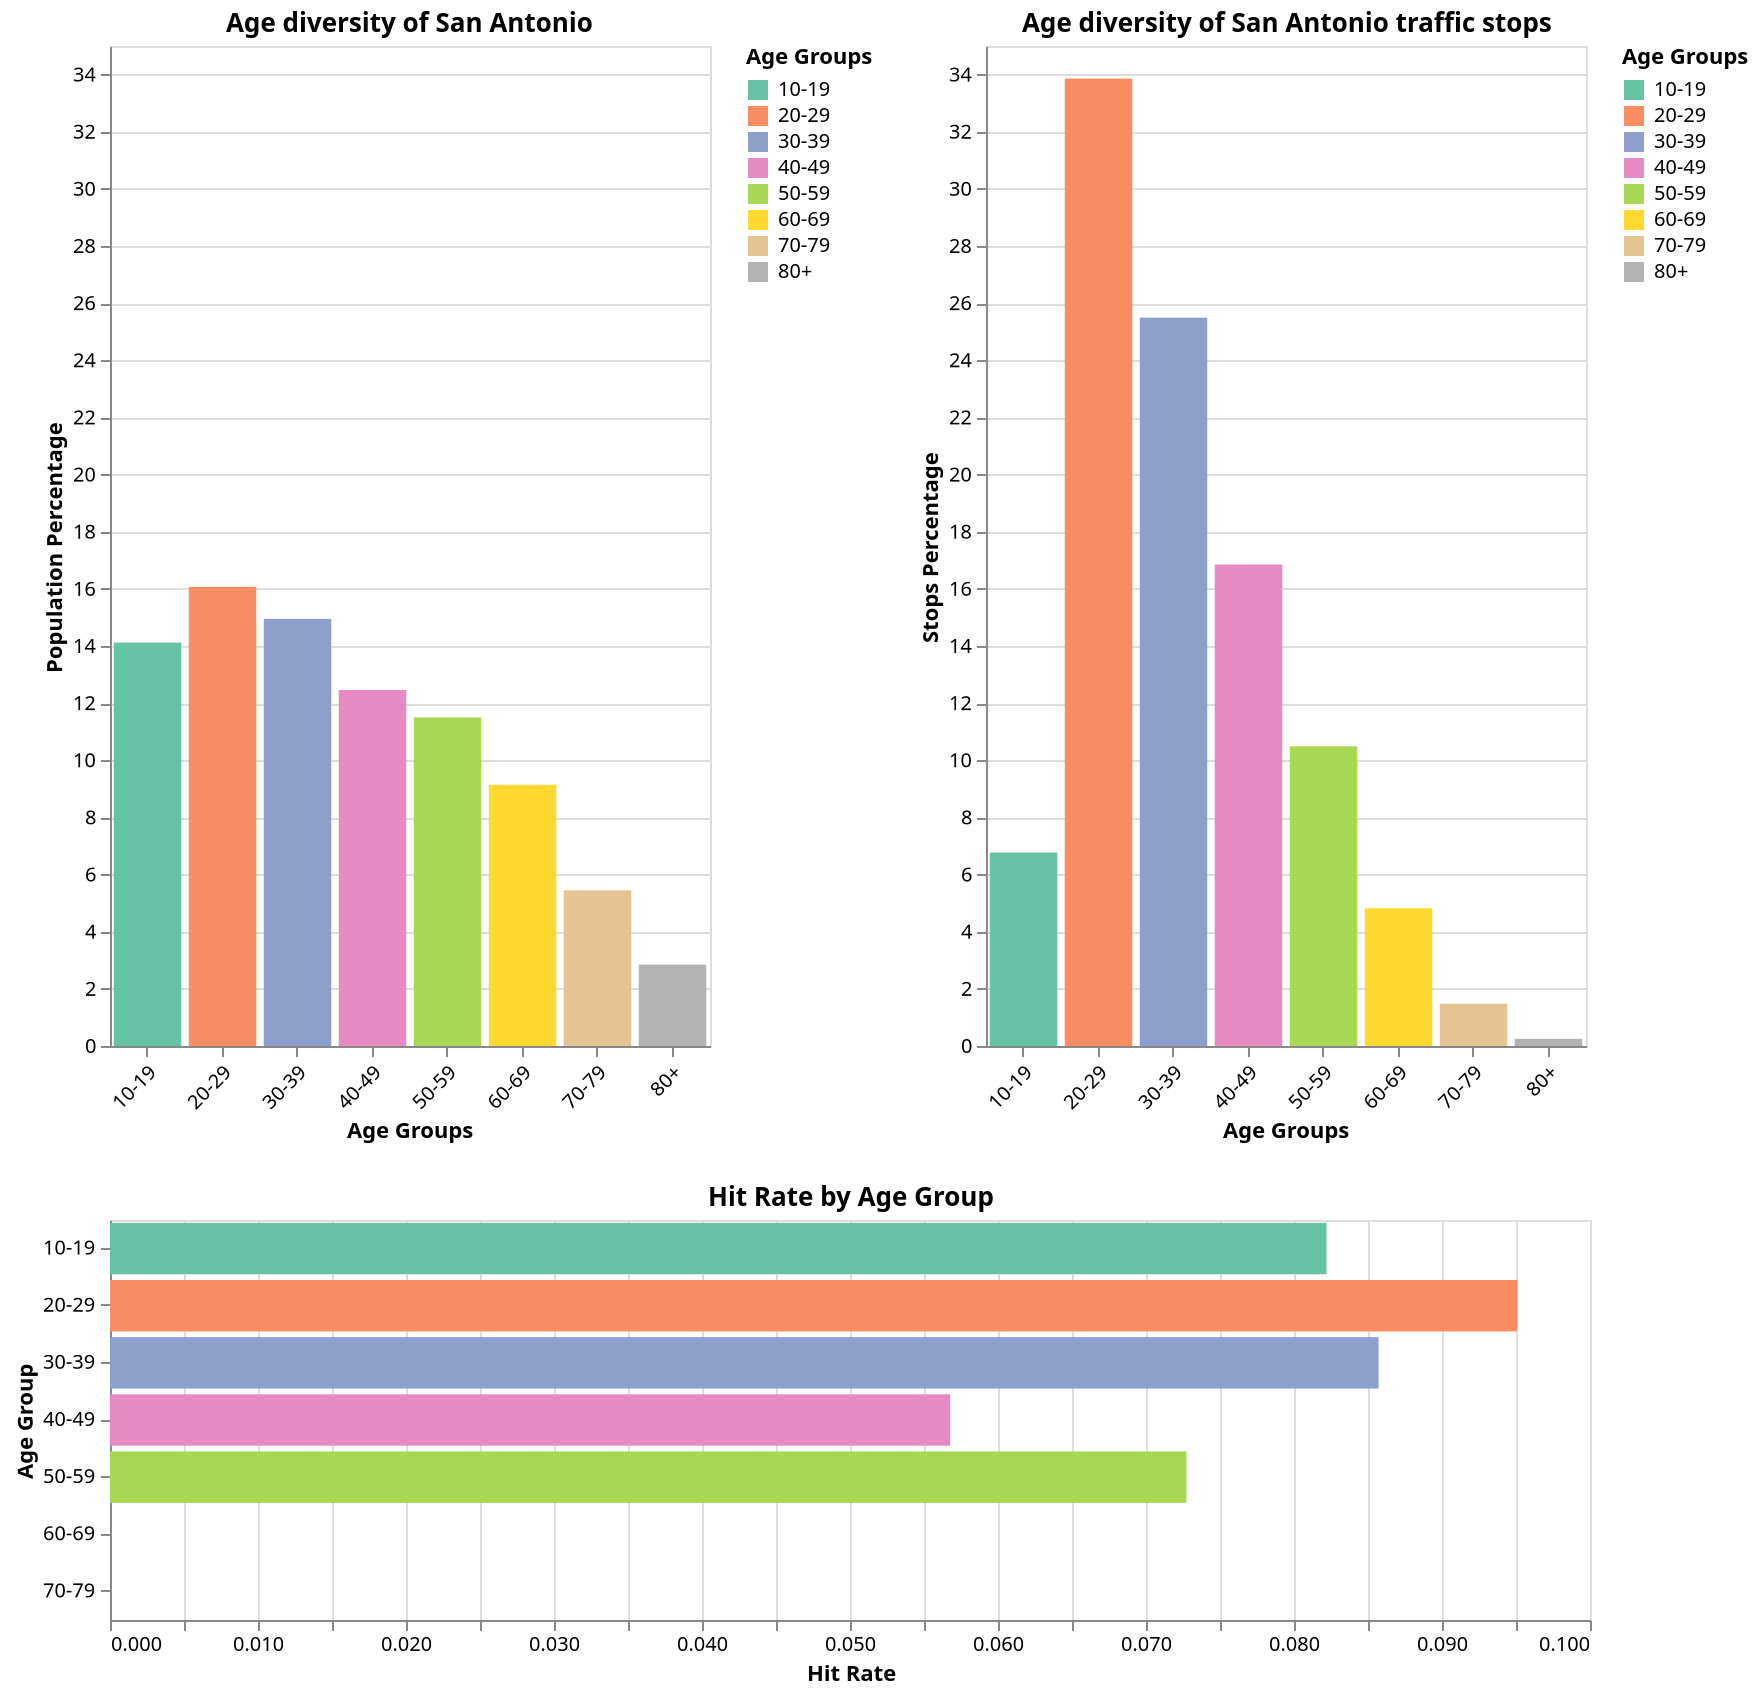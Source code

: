 {
  "config": {"view": {"continuousWidth": 300, "continuousHeight": 300}},
  "vconcat": [
    {
      "hconcat": [
        {
          "data": {"name": "data-3f767d4020322fdc33900d12245cd5fb"},
          "mark": {"type": "bar"},
          "encoding": {
            "color": {
              "condition": {
                "param": "param_1",
                "field": "age_bins",
                "scale": {"scheme": "set2"},
                "title": "Age Groups",
                "type": "nominal"
              },
              "value": "lightgrey"
            },
            "tooltip": [
              {"field": "age_bins", "title": "Age Group", "type": "nominal"},
              {
                "field": "pop_percentage",
                "title": "Percentage",
                "type": "quantitative"
              }
            ],
            "x": {
              "axis": {"labelAngle": -45},
              "bin": false,
              "field": "age_bins",
              "title": "Age Groups",
              "type": "nominal"
            },
            "y": {
              "field": "pop_percentage",
              "scale": {"domain": [0, 35]},
              "title": "Population Percentage",
              "type": "quantitative"
            }
          },
          "height": 500,
          "name": "view_1",
          "title": "Age diversity of San Antonio",
          "width": 300
        },
        {
          "data": {"name": "data-13c6d8892597a0d6ef14835181111606"},
          "mark": {"type": "bar"},
          "encoding": {
            "color": {
              "condition": {
                "param": "param_1",
                "field": "age_bins",
                "scale": {"scheme": "set2"},
                "title": "Age Groups",
                "type": "nominal"
              },
              "value": "lightgrey"
            },
            "tooltip": [
              {"field": "age_bins", "title": "Age Group", "type": "ordinal"},
              {
                "field": "stops_percentage",
                "title": "Percentage",
                "type": "quantitative"
              }
            ],
            "x": {
              "axis": {"labelAngle": -45},
              "bin": false,
              "field": "age_bins",
              "sort": [
                "10-19",
                "20-29",
                "30-39",
                "40-49",
                "50-59",
                "60-69",
                "70-79",
                "80+"
              ],
              "title": "Age Groups",
              "type": "ordinal"
            },
            "y": {
              "field": "stops_percentage",
              "scale": {"domain": [0, 35]},
              "title": "Stops Percentage",
              "type": "quantitative"
            }
          },
          "height": 500,
          "name": "view_2",
          "title": "Age diversity of San Antonio traffic stops",
          "width": 300
        }
      ],
      "resolve": {"scale": {"color": "independent"}}
    },
    {
      "data": {"name": "data-c1a1c252a2986b6a1898788e0b00b26e"},
      "mark": {"type": "bar"},
      "encoding": {
        "color": {
          "condition": {
            "param": "param_1",
            "field": "age_bins",
            "legend": null,
            "scale": {"scheme": "set2"},
            "type": "nominal"
          },
          "value": "lightgrey"
        },
        "tooltip": [
          {"field": "age_bins", "title": "Age Group", "type": "nominal"},
          {"field": "hit_rate", "title": "Hit Rate", "type": "quantitative"}
        ],
        "x": {
          "bin": false,
          "field": "hit_rate",
          "title": "Hit Rate",
          "type": "quantitative"
        },
        "y": {"field": "age_bins", "title": "Age Group", "type": "nominal"}
      },
      "height": 200,
      "name": "view_3",
      "resolve": {"scale": {"color": "independent"}},
      "title": "Hit Rate by Age Group",
      "width": 740
    }
  ],
  "params": [
    {
      "name": "param_1",
      "select": {"type": "point", "fields": ["age_bins"]},
      "bind": "scales",
      "views": ["view_1", "view_2", "view_3"]
    }
  ],
  "$schema": "https://vega.github.io/schema/vega-lite/v5.8.0.json",
  "datasets": {
    "data-3f767d4020322fdc33900d12245cd5fb": [
      {"age_bins": "10-19", "population": 202551, "pop_percentage": 14.12},
      {"age_bins": "20-29", "population": 230512, "pop_percentage": 16.07},
      {"age_bins": "30-39", "population": 214446, "pop_percentage": 14.95},
      {"age_bins": "40-49", "population": 178784, "pop_percentage": 12.46},
      {"age_bins": "50-59", "population": 165014, "pop_percentage": 11.5},
      {"age_bins": "60-69", "population": 131161, "pop_percentage": 9.14},
      {"age_bins": "70-79", "population": 78133, "pop_percentage": 5.45},
      {"age_bins": "80+", "population": 40890, "pop_percentage": 2.85}
    ],
    "data-13c6d8892597a0d6ef14835181111606": [
      {"age_bins": "20-29", "stops": 32849, "stops_percentage": 33.86},
      {"age_bins": "30-39", "stops": 24725, "stops_percentage": 25.49},
      {"age_bins": "40-49", "stops": 16350, "stops_percentage": 16.85},
      {"age_bins": "50-59", "stops": 10172, "stops_percentage": 10.49},
      {"age_bins": "10-19", "stops": 6564, "stops_percentage": 6.77},
      {"age_bins": "60-69", "stops": 4677, "stops_percentage": 4.82},
      {"age_bins": "70-79", "stops": 1434, "stops_percentage": 1.48},
      {"age_bins": "80+", "stops": 239, "stops_percentage": 0.25}
    ],
    "data-c1a1c252a2986b6a1898788e0b00b26e": [
      {"age_bins": "10-19", "hit_rate": 0.0821917808219178},
      {"age_bins": "20-29", "hit_rate": 0.09507042253521127},
      {"age_bins": "30-39", "hit_rate": 0.08571428571428572},
      {"age_bins": "40-49", "hit_rate": 0.056768558951965066},
      {"age_bins": "50-59", "hit_rate": 0.07272727272727272},
      {"age_bins": "60-69", "hit_rate": 0},
      {"age_bins": "70-79", "hit_rate": 0},
      {"age_bins": "80+", "hit_rate": null}
    ]
  }
}
